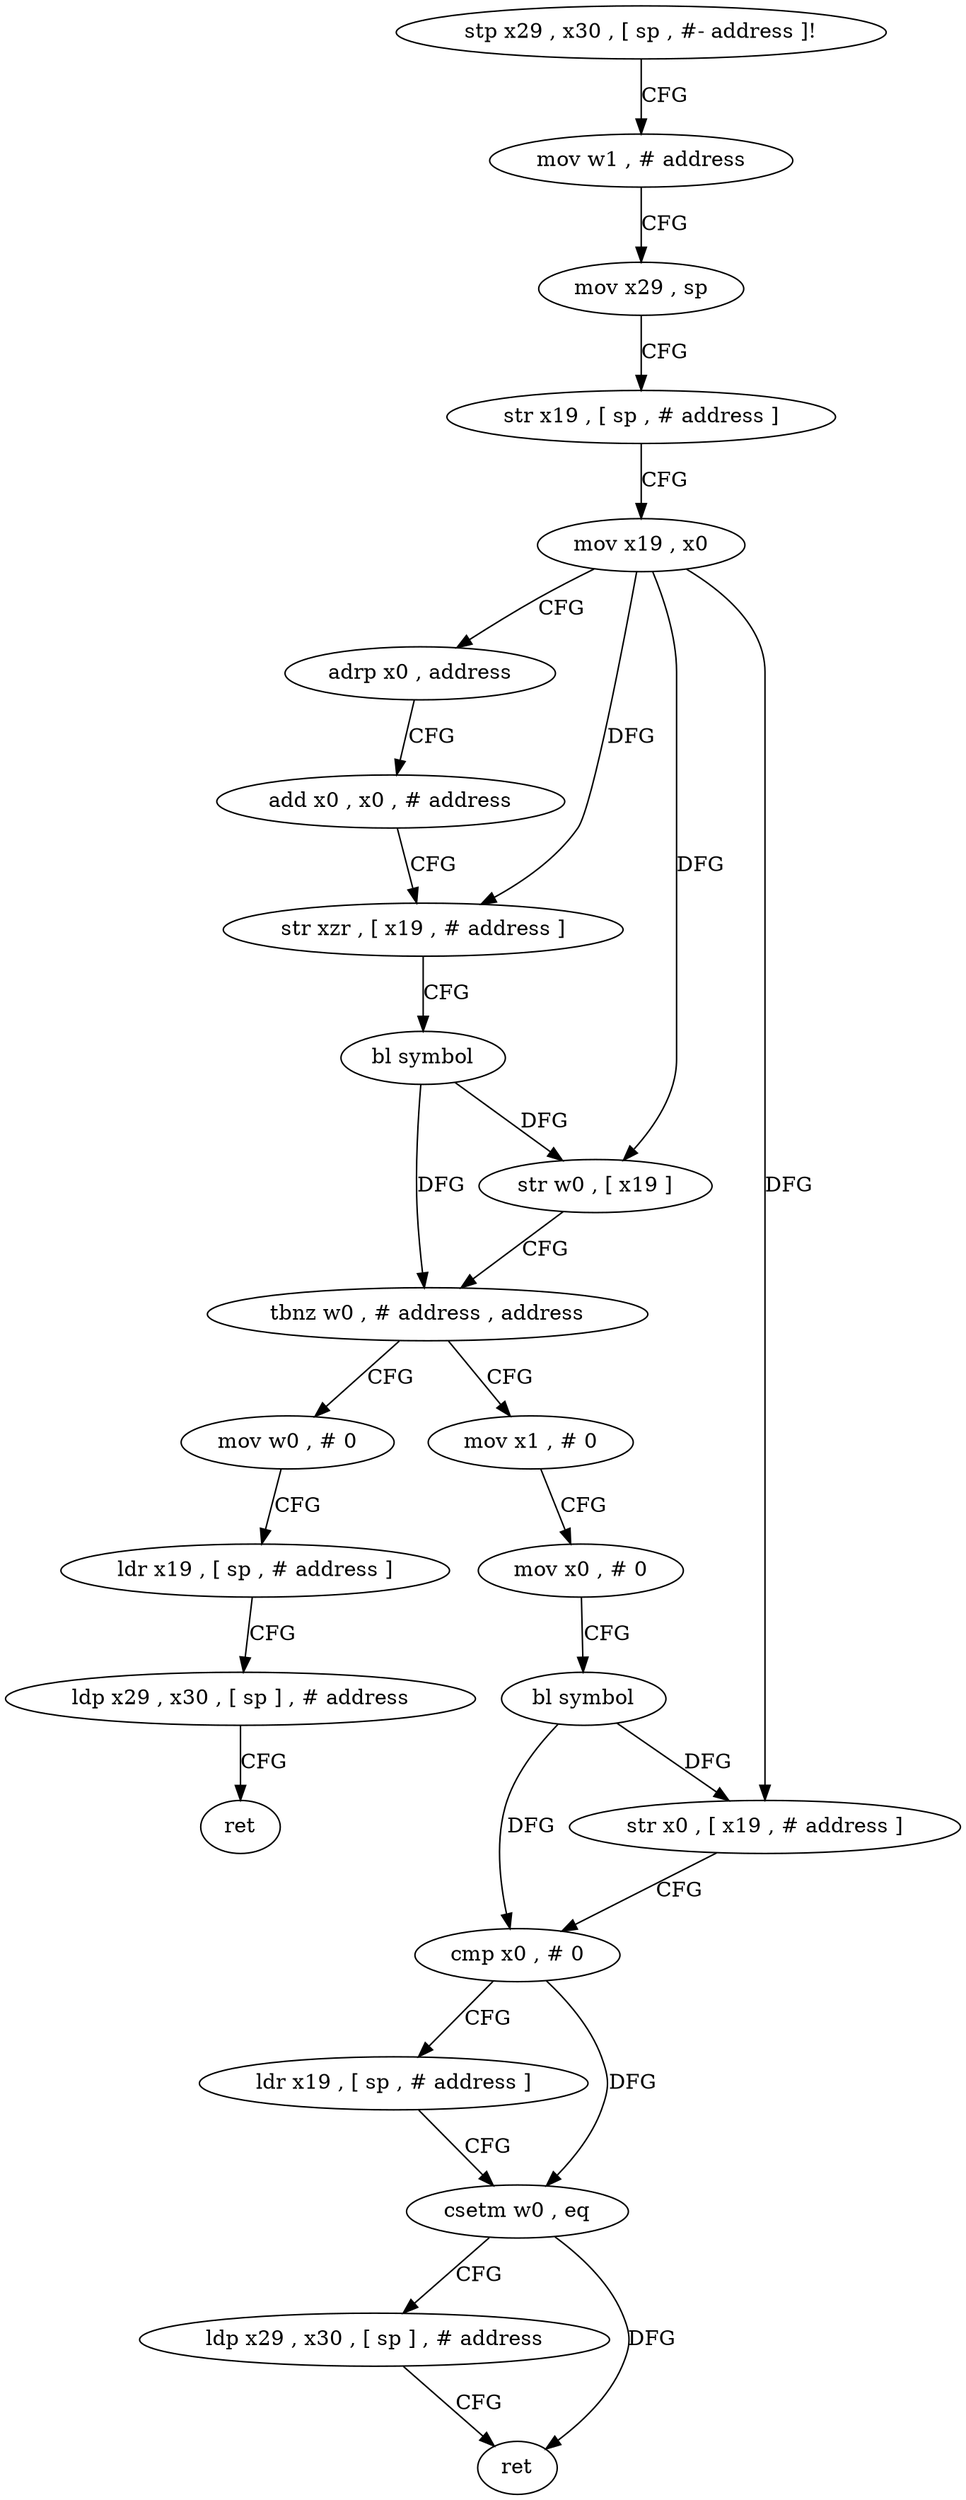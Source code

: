digraph "func" {
"4370264" [label = "stp x29 , x30 , [ sp , #- address ]!" ]
"4370268" [label = "mov w1 , # address" ]
"4370272" [label = "mov x29 , sp" ]
"4370276" [label = "str x19 , [ sp , # address ]" ]
"4370280" [label = "mov x19 , x0" ]
"4370284" [label = "adrp x0 , address" ]
"4370288" [label = "add x0 , x0 , # address" ]
"4370292" [label = "str xzr , [ x19 , # address ]" ]
"4370296" [label = "bl symbol" ]
"4370300" [label = "str w0 , [ x19 ]" ]
"4370304" [label = "tbnz w0 , # address , address" ]
"4370328" [label = "mov x1 , # 0" ]
"4370308" [label = "mov w0 , # 0" ]
"4370332" [label = "mov x0 , # 0" ]
"4370336" [label = "bl symbol" ]
"4370340" [label = "str x0 , [ x19 , # address ]" ]
"4370344" [label = "cmp x0 , # 0" ]
"4370348" [label = "ldr x19 , [ sp , # address ]" ]
"4370352" [label = "csetm w0 , eq" ]
"4370356" [label = "ldp x29 , x30 , [ sp ] , # address" ]
"4370360" [label = "ret" ]
"4370312" [label = "ldr x19 , [ sp , # address ]" ]
"4370316" [label = "ldp x29 , x30 , [ sp ] , # address" ]
"4370320" [label = "ret" ]
"4370264" -> "4370268" [ label = "CFG" ]
"4370268" -> "4370272" [ label = "CFG" ]
"4370272" -> "4370276" [ label = "CFG" ]
"4370276" -> "4370280" [ label = "CFG" ]
"4370280" -> "4370284" [ label = "CFG" ]
"4370280" -> "4370292" [ label = "DFG" ]
"4370280" -> "4370300" [ label = "DFG" ]
"4370280" -> "4370340" [ label = "DFG" ]
"4370284" -> "4370288" [ label = "CFG" ]
"4370288" -> "4370292" [ label = "CFG" ]
"4370292" -> "4370296" [ label = "CFG" ]
"4370296" -> "4370300" [ label = "DFG" ]
"4370296" -> "4370304" [ label = "DFG" ]
"4370300" -> "4370304" [ label = "CFG" ]
"4370304" -> "4370328" [ label = "CFG" ]
"4370304" -> "4370308" [ label = "CFG" ]
"4370328" -> "4370332" [ label = "CFG" ]
"4370308" -> "4370312" [ label = "CFG" ]
"4370332" -> "4370336" [ label = "CFG" ]
"4370336" -> "4370340" [ label = "DFG" ]
"4370336" -> "4370344" [ label = "DFG" ]
"4370340" -> "4370344" [ label = "CFG" ]
"4370344" -> "4370348" [ label = "CFG" ]
"4370344" -> "4370352" [ label = "DFG" ]
"4370348" -> "4370352" [ label = "CFG" ]
"4370352" -> "4370356" [ label = "CFG" ]
"4370352" -> "4370360" [ label = "DFG" ]
"4370356" -> "4370360" [ label = "CFG" ]
"4370312" -> "4370316" [ label = "CFG" ]
"4370316" -> "4370320" [ label = "CFG" ]
}
